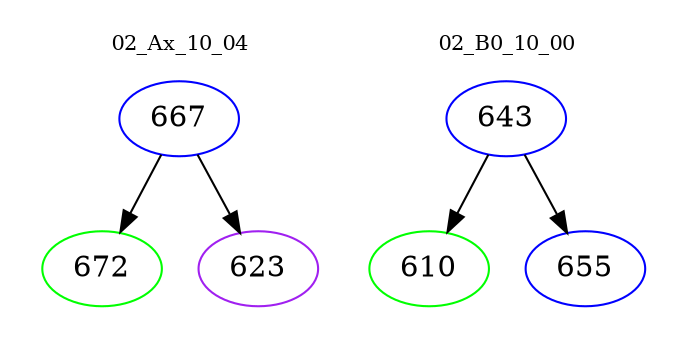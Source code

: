 digraph{
subgraph cluster_0 {
color = white
label = "02_Ax_10_04";
fontsize=10;
T0_667 [label="667", color="blue"]
T0_667 -> T0_672 [color="black"]
T0_672 [label="672", color="green"]
T0_667 -> T0_623 [color="black"]
T0_623 [label="623", color="purple"]
}
subgraph cluster_1 {
color = white
label = "02_B0_10_00";
fontsize=10;
T1_643 [label="643", color="blue"]
T1_643 -> T1_610 [color="black"]
T1_610 [label="610", color="green"]
T1_643 -> T1_655 [color="black"]
T1_655 [label="655", color="blue"]
}
}
